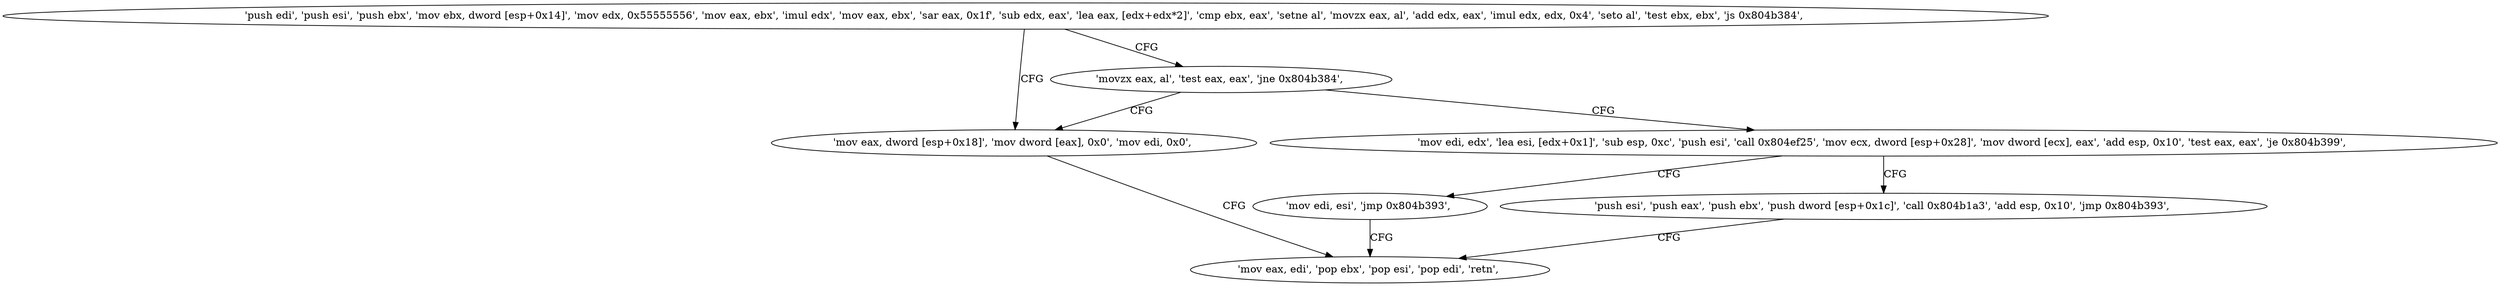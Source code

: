 digraph "func" {
"134525731" [label = "'push edi', 'push esi', 'push ebx', 'mov ebx, dword [esp+0x14]', 'mov edx, 0x55555556', 'mov eax, ebx', 'imul edx', 'mov eax, ebx', 'sar eax, 0x1f', 'sub edx, eax', 'lea eax, [edx+edx*2]', 'cmp ebx, eax', 'setne al', 'movzx eax, al', 'add edx, eax', 'imul edx, edx, 0x4', 'seto al', 'test ebx, ebx', 'js 0x804b384', " ]
"134525828" [label = "'mov eax, dword [esp+0x18]', 'mov dword [eax], 0x0', 'mov edi, 0x0', " ]
"134525777" [label = "'movzx eax, al', 'test eax, eax', 'jne 0x804b384', " ]
"134525843" [label = "'mov eax, edi', 'pop ebx', 'pop esi', 'pop edi', 'retn', " ]
"134525784" [label = "'mov edi, edx', 'lea esi, [edx+0x1]', 'sub esp, 0xc', 'push esi', 'call 0x804ef25', 'mov ecx, dword [esp+0x28]', 'mov dword [ecx], eax', 'add esp, 0x10', 'test eax, eax', 'je 0x804b399', " ]
"134525849" [label = "'mov edi, esi', 'jmp 0x804b393', " ]
"134525811" [label = "'push esi', 'push eax', 'push ebx', 'push dword [esp+0x1c]', 'call 0x804b1a3', 'add esp, 0x10', 'jmp 0x804b393', " ]
"134525731" -> "134525828" [ label = "CFG" ]
"134525731" -> "134525777" [ label = "CFG" ]
"134525828" -> "134525843" [ label = "CFG" ]
"134525777" -> "134525828" [ label = "CFG" ]
"134525777" -> "134525784" [ label = "CFG" ]
"134525784" -> "134525849" [ label = "CFG" ]
"134525784" -> "134525811" [ label = "CFG" ]
"134525849" -> "134525843" [ label = "CFG" ]
"134525811" -> "134525843" [ label = "CFG" ]
}
